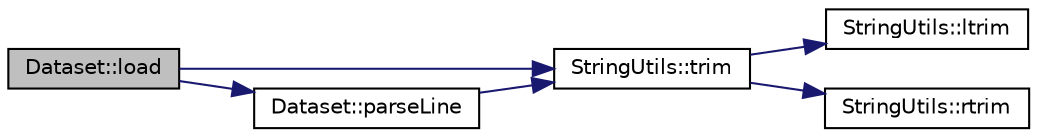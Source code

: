 digraph "Dataset::load"
{
  edge [fontname="Helvetica",fontsize="10",labelfontname="Helvetica",labelfontsize="10"];
  node [fontname="Helvetica",fontsize="10",shape=record];
  rankdir="LR";
  Node1 [label="Dataset::load",height=0.2,width=0.4,color="black", fillcolor="grey75", style="filled", fontcolor="black"];
  Node1 -> Node2 [color="midnightblue",fontsize="10",style="solid",fontname="Helvetica"];
  Node2 [label="StringUtils::trim",height=0.2,width=0.4,color="black", fillcolor="white", style="filled",URL="$class_string_utils.html#a119ae2c6b4dcb29f1e23b2268f242421"];
  Node2 -> Node3 [color="midnightblue",fontsize="10",style="solid",fontname="Helvetica"];
  Node3 [label="StringUtils::ltrim",height=0.2,width=0.4,color="black", fillcolor="white", style="filled",URL="$class_string_utils.html#abfb85838f51aaa6e7b6500a5c2383558"];
  Node2 -> Node4 [color="midnightblue",fontsize="10",style="solid",fontname="Helvetica"];
  Node4 [label="StringUtils::rtrim",height=0.2,width=0.4,color="black", fillcolor="white", style="filled",URL="$class_string_utils.html#ac42e16732ae5ce65599b1979ba4b0059"];
  Node1 -> Node5 [color="midnightblue",fontsize="10",style="solid",fontname="Helvetica"];
  Node5 [label="Dataset::parseLine",height=0.2,width=0.4,color="black", fillcolor="white", style="filled",URL="$class_dataset.html#a5f141c9fd7ed0a4ac311c4329f19a303"];
  Node5 -> Node2 [color="midnightblue",fontsize="10",style="solid",fontname="Helvetica"];
}

